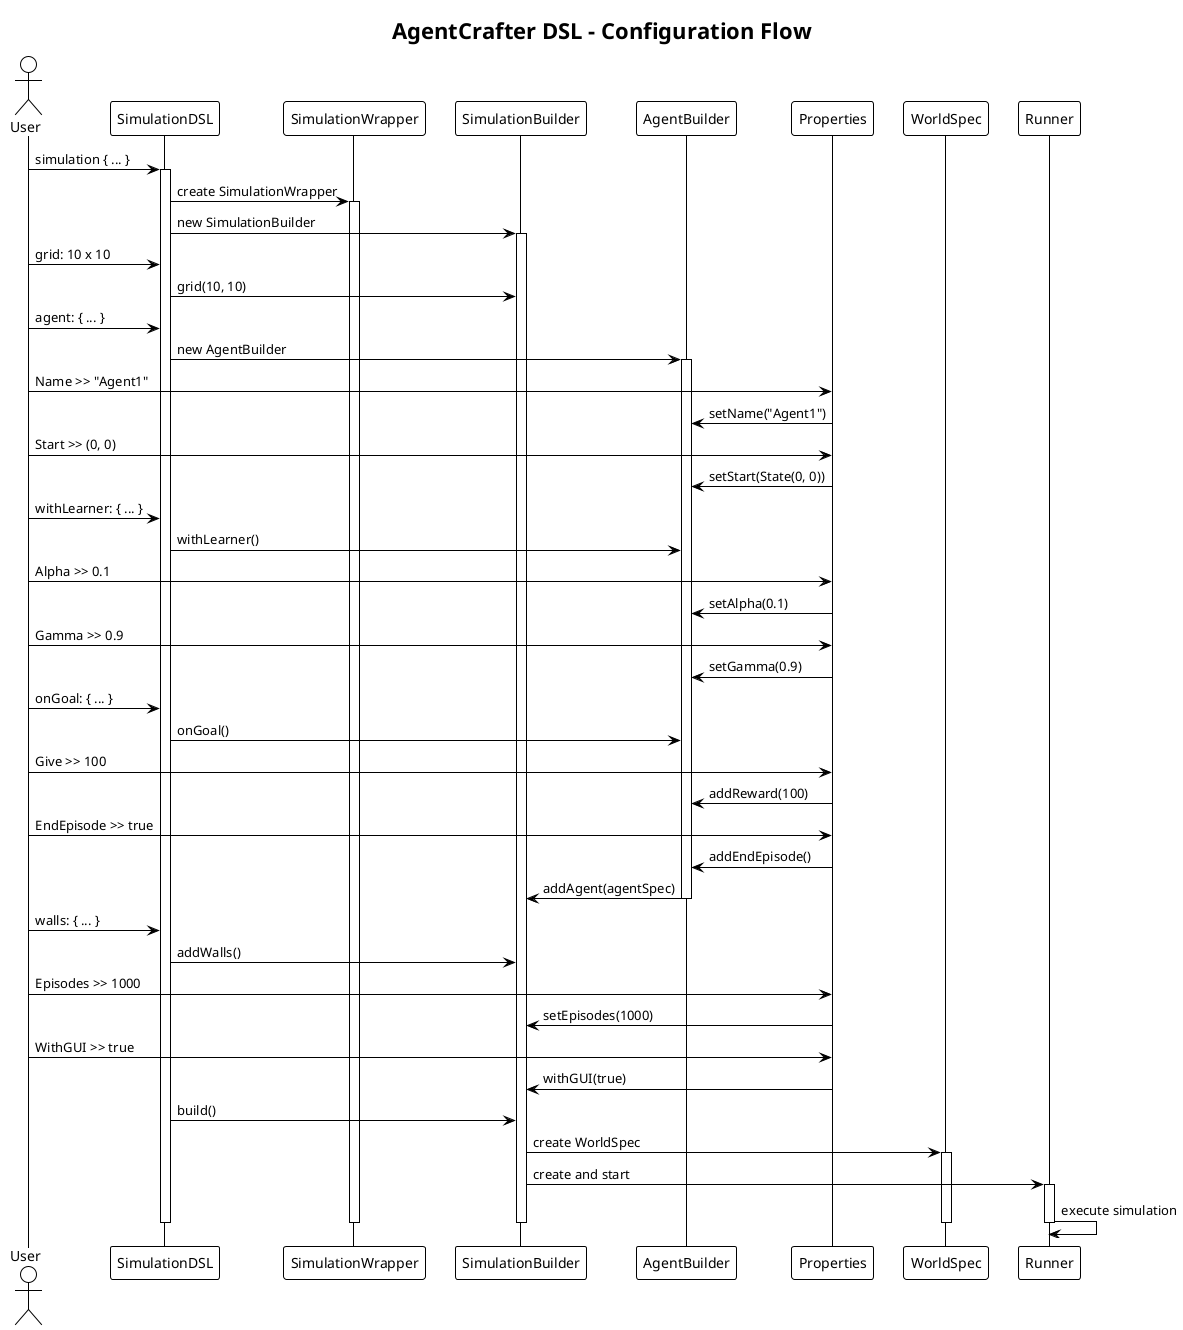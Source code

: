 @startuml DSL Flow and Builder Pattern
!theme plain
title AgentCrafter DSL - Configuration Flow

actor User
participant "SimulationDSL" as DSL
participant "SimulationWrapper" as Wrapper
participant "SimulationBuilder" as SB
participant "AgentBuilder" as AB
participant "Properties" as Props
participant "WorldSpec" as World
participant "Runner" as Runner

User -> DSL : simulation { ... }
activate DSL

DSL -> Wrapper : create SimulationWrapper
activate Wrapper
DSL -> SB : new SimulationBuilder
activate SB

User -> DSL : grid: 10 x 10
DSL -> SB : grid(10, 10)

User -> DSL : agent: { ... }
DSL -> AB : new AgentBuilder
activate AB

User -> Props : Name >> "Agent1"
Props -> AB : setName("Agent1")

User -> Props : Start >> (0, 0)
Props -> AB : setStart(State(0, 0))

User -> DSL : withLearner: { ... }
DSL -> AB : withLearner()

User -> Props : Alpha >> 0.1
Props -> AB : setAlpha(0.1)

User -> Props : Gamma >> 0.9
Props -> AB : setGamma(0.9)

User -> DSL : onGoal: { ... }
DSL -> AB : onGoal()

User -> Props : Give >> 100
Props -> AB : addReward(100)

User -> Props : EndEpisode >> true
Props -> AB : addEndEpisode()

AB -> SB : addAgent(agentSpec)
deactivate AB

User -> DSL : walls: { ... }
DSL -> SB : addWalls()

User -> Props : Episodes >> 1000
Props -> SB : setEpisodes(1000)

User -> Props : WithGUI >> true
Props -> SB : withGUI(true)

DSL -> SB : build()
SB -> World : create WorldSpec
activate World
SB -> Runner : create and start
activate Runner

Runner -> Runner : execute simulation
deactivate Runner
deactivate World
deactivate SB
deactivate Wrapper
deactivate DSL

@enduml